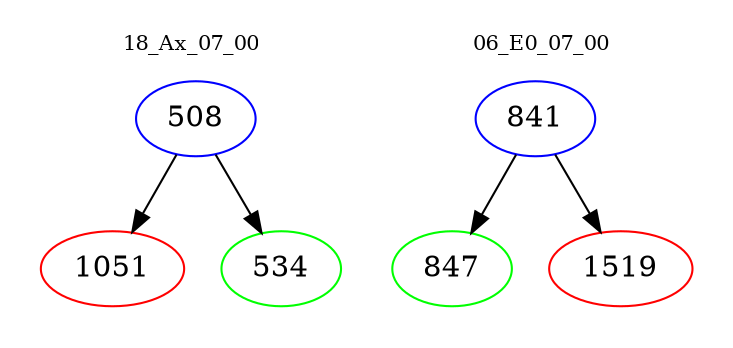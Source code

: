 digraph{
subgraph cluster_0 {
color = white
label = "18_Ax_07_00";
fontsize=10;
T0_508 [label="508", color="blue"]
T0_508 -> T0_1051 [color="black"]
T0_1051 [label="1051", color="red"]
T0_508 -> T0_534 [color="black"]
T0_534 [label="534", color="green"]
}
subgraph cluster_1 {
color = white
label = "06_E0_07_00";
fontsize=10;
T1_841 [label="841", color="blue"]
T1_841 -> T1_847 [color="black"]
T1_847 [label="847", color="green"]
T1_841 -> T1_1519 [color="black"]
T1_1519 [label="1519", color="red"]
}
}
